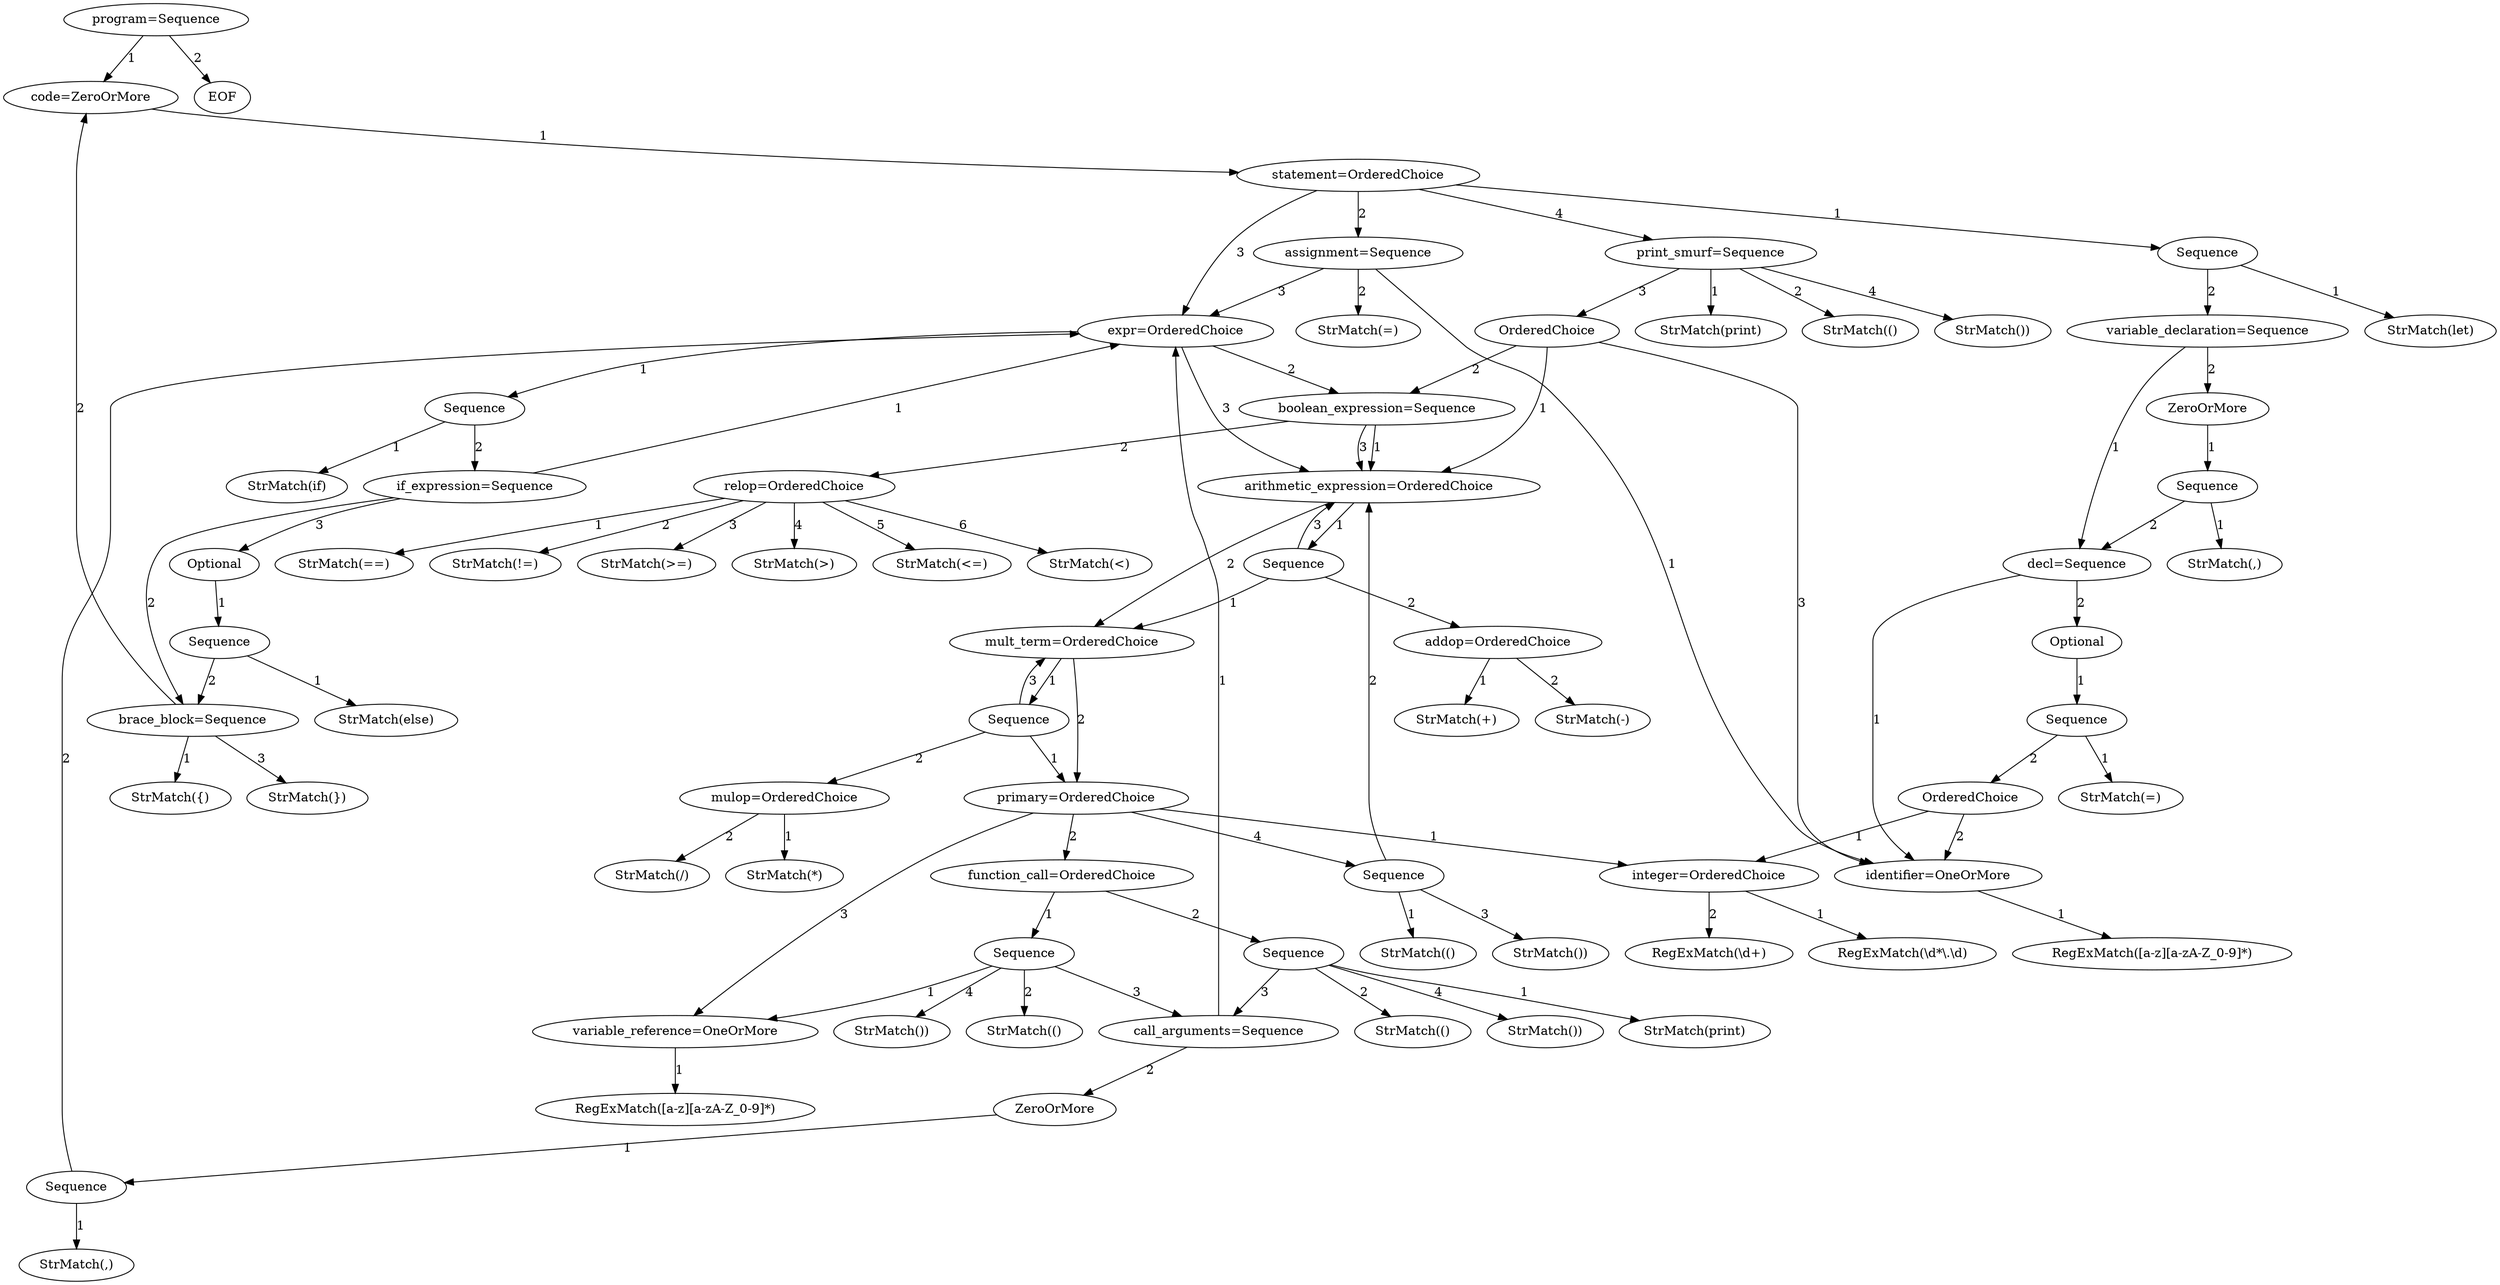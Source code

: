 digraph arpeggio_graph {
4710118736 [label="program=Sequence"];
4710118736->4715002000 [label="1"]

4715002000 [label="code=ZeroOrMore"];
4715002000->4714634768 [label="1"]

4714634768 [label="statement=OrderedChoice"];
4714634768->4714633552 [label="1"]

4714633552 [label="Sequence"];
4714633552->4715432272 [label="1"]

4715432272 [label="StrMatch(let)"];
4714633552->4711730640 [label="2"]

4711730640 [label="variable_declaration=Sequence"];
4711730640->4713588048 [label="1"]

4713588048 [label="decl=Sequence"];
4713588048->4710131024 [label="1"]

4710131024 [label="identifier=OneOrMore"];
4710131024->4710132624 [label="1"]

4710132624 [label="RegExMatch([a-z][a-zA-Z_0-9]*)"];
4713588048->4713587024 [label="2"]

4713587024 [label="Optional"];
4713587024->4710130256 [label="1"]

4710130256 [label="Sequence"];
4710130256->4710132304 [label="1"]

4710132304 [label="StrMatch(=)"];
4710130256->4710131728 [label="2"]

4710131728 [label="OrderedChoice"];
4710131728->4712754960 [label="1"]

4712754960 [label="integer=OrderedChoice"];
4712754960->4710130576 [label="1"]

4710130576 [label="RegExMatch(\\d*\\.\\d)"];
4712754960->4710132688 [label="2"]

4710132688 [label="RegExMatch(\\d+)"];
4710131728->4710131024 [label="2"]

4711730640->4710803408 [label="2"]

4710803408 [label="ZeroOrMore"];
4710803408->4712752592 [label="1"]

4712752592 [label="Sequence"];
4712752592->4712751696 [label="1"]

4712751696 [label="StrMatch(,)"];
4712752592->4713588048 [label="2"]

4714634768->4713191440 [label="2"]

4713191440 [label="assignment=Sequence"];
4713191440->4710131024 [label="1"]

4713191440->4710133520 [label="2"]

4710133520 [label="StrMatch(=)"];
4713191440->4712754896 [label="3"]

4712754896 [label="expr=OrderedChoice"];
4712754896->4712752464 [label="1"]

4712752464 [label="Sequence"];
4712752464->4712754640 [label="1"]

4712754640 [label="StrMatch(if)"];
4712752464->4712754704 [label="2"]

4712754704 [label="if_expression=Sequence"];
4712754704->4712754896 [label="1"]

4712754704->4710130320 [label="2"]

4710130320 [label="brace_block=Sequence"];
4710130320->4712753616 [label="1"]

4712753616 [label="StrMatch({)"];
4710130320->4715002000 [label="2"]

4710130320->4712752848 [label="3"]

4712752848 [label="StrMatch(})"];
4712754704->4712755088 [label="3"]

4712755088 [label="Optional"];
4712755088->4712752656 [label="1"]

4712752656 [label="Sequence"];
4712752656->4711195280 [label="1"]

4711195280 [label="StrMatch(else)"];
4712752656->4710130320 [label="2"]

4712754896->4712310480 [label="2"]

4712310480 [label="boolean_expression=Sequence"];
4712310480->4712697168 [label="1"]

4712697168 [label="arithmetic_expression=OrderedChoice"];
4712697168->4712695632 [label="1"]

4712695632 [label="Sequence"];
4712695632->4712694928 [label="1"]

4712694928 [label="mult_term=OrderedChoice"];
4712694928->4712697808 [label="1"]

4712697808 [label="Sequence"];
4712697808->4712696784 [label="1"]

4712696784 [label="primary=OrderedChoice"];
4712696784->4712754960 [label="1"]

4712696784->4712310800 [label="2"]

4712310800 [label="function_call=OrderedChoice"];
4712310800->4716531408 [label="1"]

4716531408 [label="Sequence"];
4716531408->4712753104 [label="1"]

4712753104 [label="variable_reference=OneOrMore"];
4712753104->4712752976 [label="1"]

4712752976 [label="RegExMatch([a-z][a-zA-Z_0-9]*)"];
4716531408->4712754320 [label="2"]

4712754320 [label="StrMatch(()"];
4716531408->4712752784 [label="3"]

4712752784 [label="call_arguments=Sequence"];
4712752784->4712754896 [label="1"]

4712752784->4712751248 [label="2"]

4712751248 [label="ZeroOrMore"];
4712751248->4712696976 [label="1"]

4712696976 [label="Sequence"];
4712696976->4712696336 [label="1"]

4712696336 [label="StrMatch(,)"];
4712696976->4712754896 [label="2"]

4716531408->4712694800 [label="4"]

4712694800 [label="StrMatch())"];
4712310800->4713590416 [label="2"]

4713590416 [label="Sequence"];
4713590416->4712696528 [label="1"]

4712696528 [label="StrMatch(print)"];
4713590416->4712695696 [label="2"]

4712695696 [label="StrMatch(()"];
4713590416->4712752784 [label="3"]

4713590416->4712694480 [label="4"]

4712694480 [label="StrMatch())"];
4712696784->4712753104 [label="3"]

4712696784->4712697552 [label="4"]

4712697552 [label="Sequence"];
4712697552->4710755024 [label="1"]

4710755024 [label="StrMatch(()"];
4712697552->4712697168 [label="2"]

4712697552->4714007952 [label="3"]

4714007952 [label="StrMatch())"];
4712697808->4714006800 [label="2"]

4714006800 [label="mulop=OrderedChoice"];
4714006800->4714007632 [label="1"]

4714007632 [label="StrMatch(*)"];
4714006800->4714006928 [label="2"]

4714006928 [label="StrMatch(/)"];
4712697808->4712694928 [label="3"]

4712694928->4712696784 [label="2"]

4712695632->4710542352 [label="2"]

4710542352 [label="addop=OrderedChoice"];
4710542352->4710541328 [label="1"]

4710541328 [label="StrMatch(+)"];
4710542352->4710594192 [label="2"]

4710594192 [label="StrMatch(-)"];
4712695632->4712697168 [label="3"]

4712697168->4712694928 [label="2"]

4712310480->4715490128 [label="2"]

4715490128 [label="relop=OrderedChoice"];
4715490128->4715490960 [label="1"]

4715490960 [label="StrMatch(==)"];
4715490128->4715490576 [label="2"]

4715490576 [label="StrMatch(!=)"];
4715490128->4715487568 [label="3"]

4715487568 [label="StrMatch(>=)"];
4715490128->4715489296 [label="4"]

4715489296 [label="StrMatch(>)"];
4715490128->4715487312 [label="5"]

4715487312 [label="StrMatch(<=)"];
4715490128->4715488016 [label="6"]

4715488016 [label="StrMatch(<)"];
4712310480->4712697168 [label="3"]

4712754896->4712697168 [label="3"]

4714634768->4712754896 [label="3"]

4714634768->4708376080 [label="4"]

4708376080 [label="print_smurf=Sequence"];
4708376080->4708375952 [label="1"]

4708375952 [label="StrMatch(print)"];
4708376080->4708373136 [label="2"]

4708373136 [label="StrMatch(()"];
4708376080->4708375824 [label="3"]

4708375824 [label="OrderedChoice"];
4708375824->4712697168 [label="1"]

4708375824->4712310480 [label="2"]

4708375824->4710131024 [label="3"]

4708376080->4708374672 [label="4"]

4708374672 [label="StrMatch())"];
4710118736->4715490320 [label="2"]

4715490320 [label="EOF"];
}